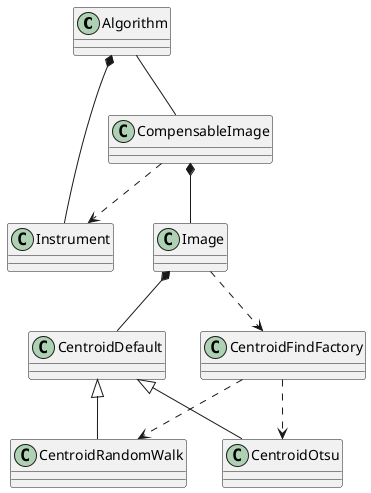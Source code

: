 @startuml
Algorithm *-- Instrument
CompensableImage *-- Image
Algorithm -- CompensableImage
CompensableImage ..> Instrument
CentroidDefault <|-- CentroidRandomWalk
CentroidDefault <|-- CentroidOtsu
CentroidFindFactory ..> CentroidRandomWalk
CentroidFindFactory ..> CentroidOtsu
Image ..> CentroidFindFactory
Image *-- CentroidDefault
@enduml
